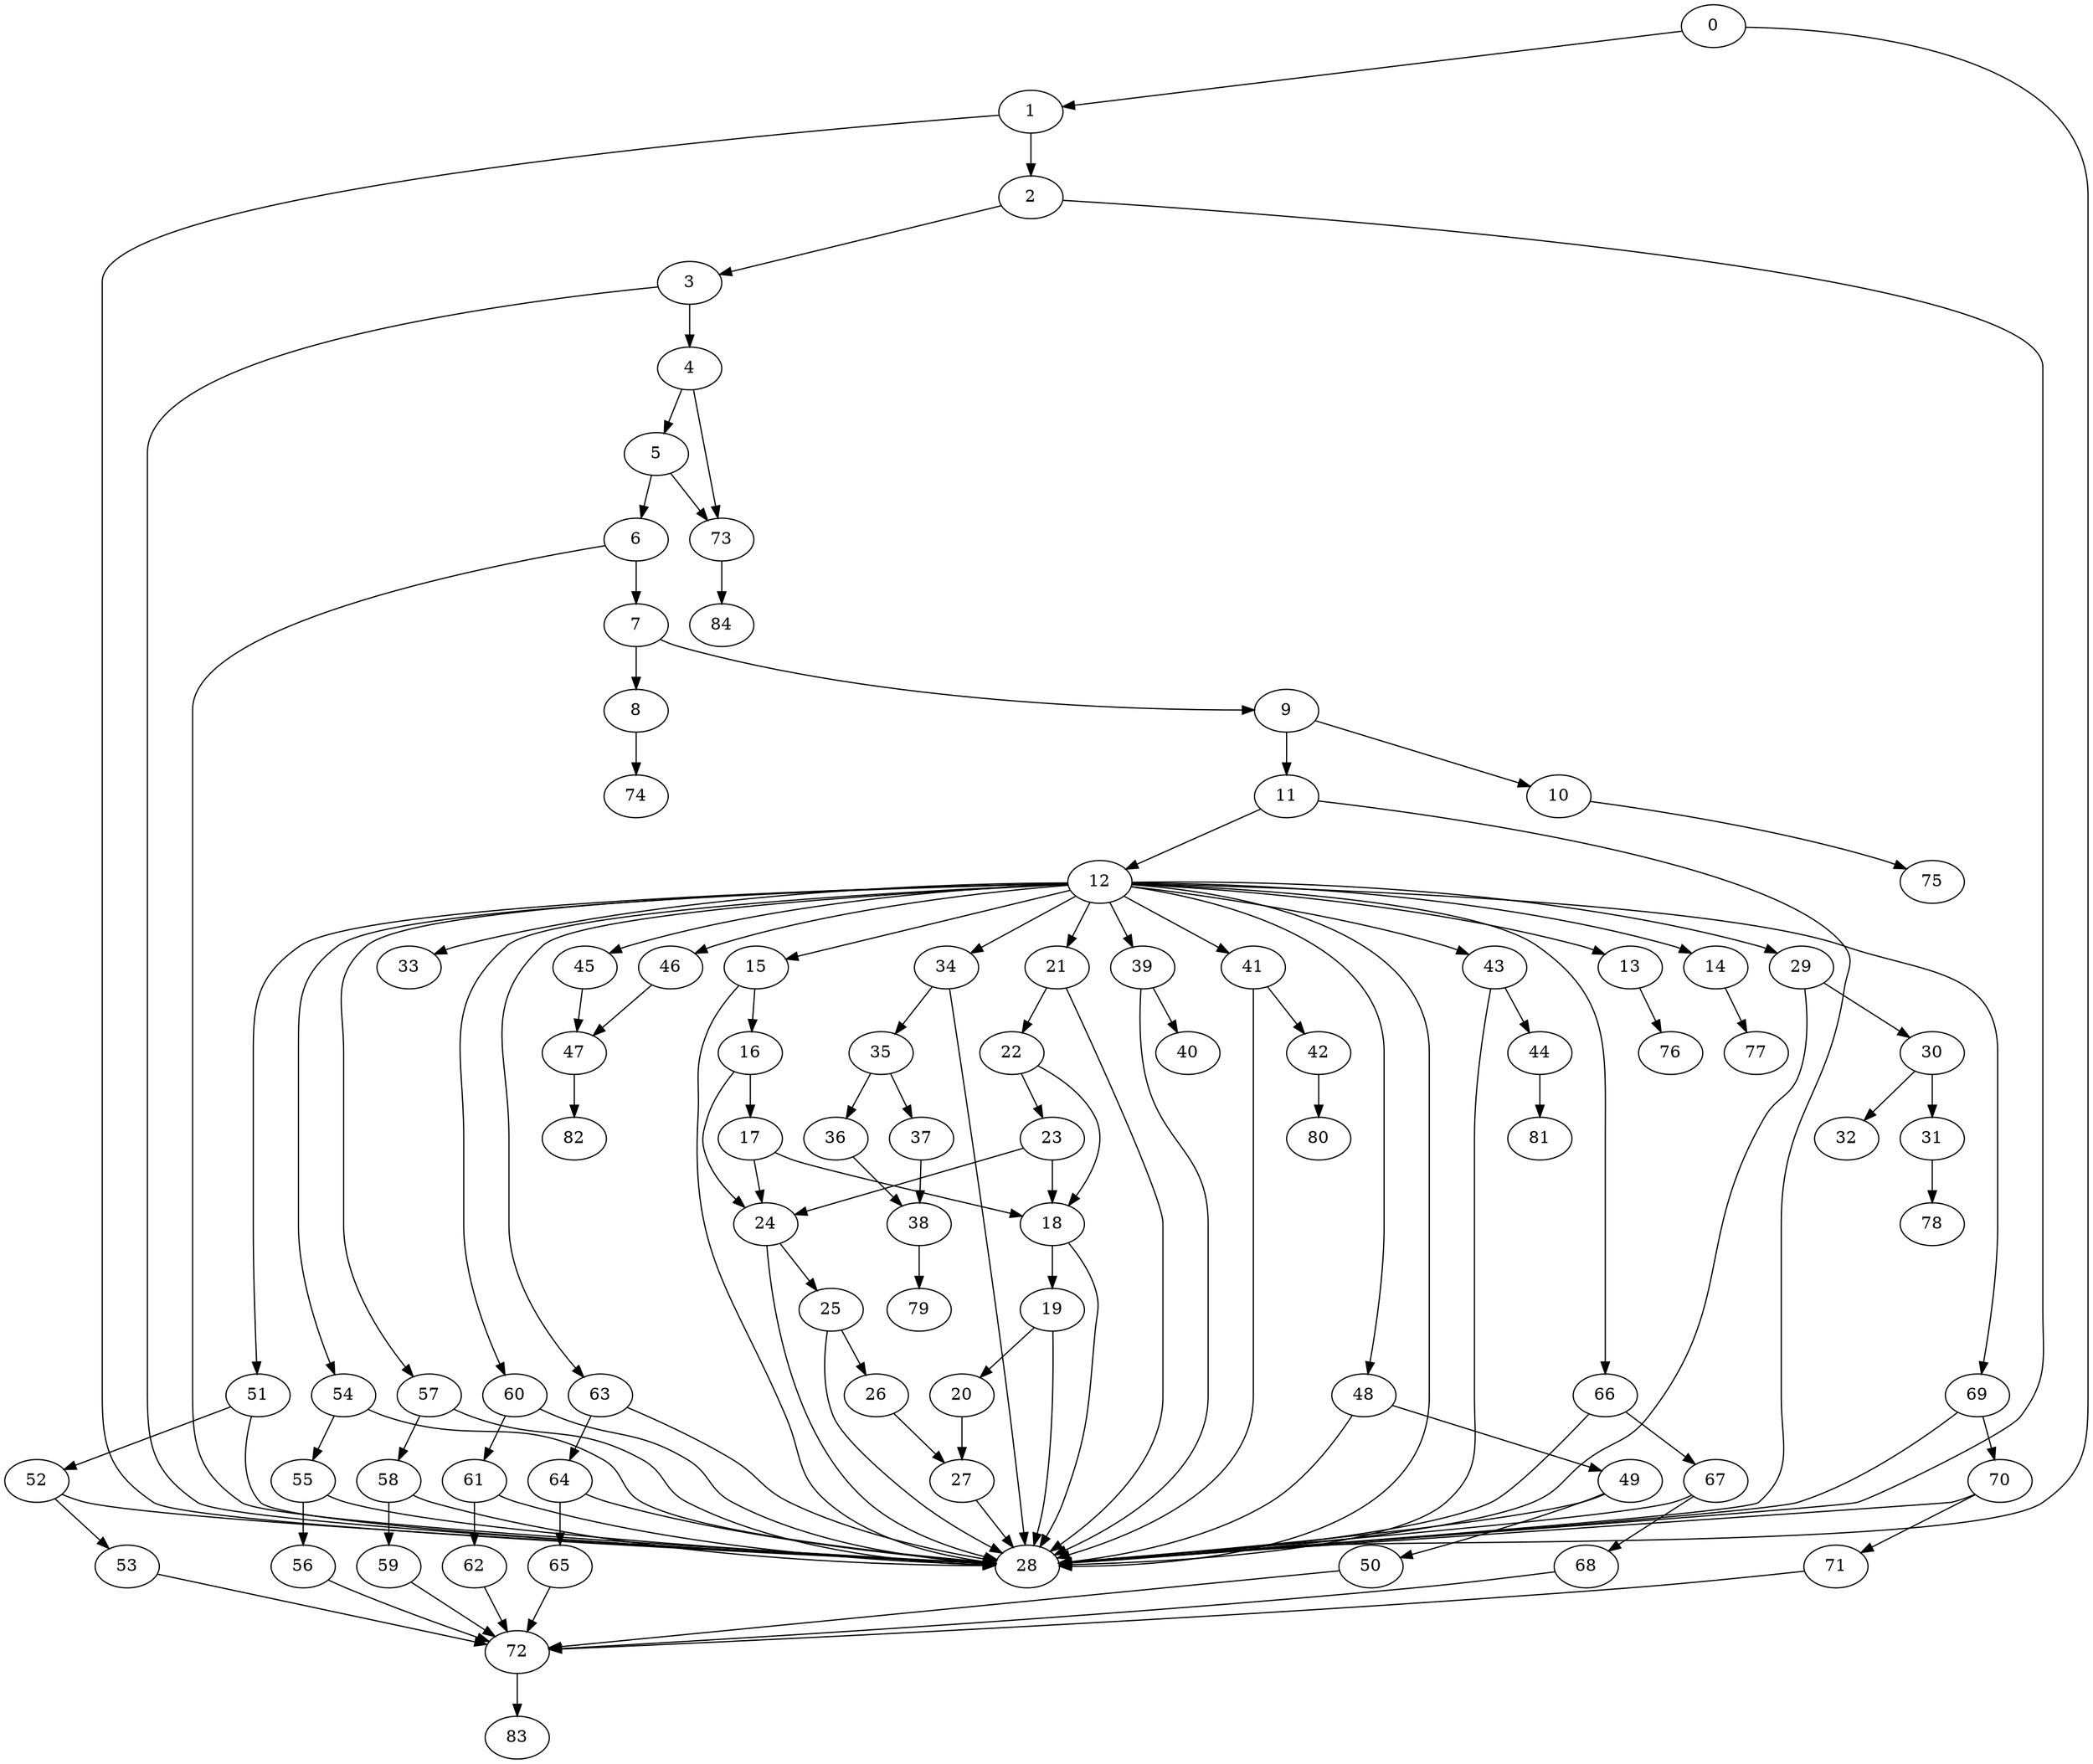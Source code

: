 digraph {
	0
	1
	2
	3
	4
	5
	6
	7
	8
	9
	10
	11
	12
	13
	14
	15
	16
	17
	18
	19
	20
	21
	22
	23
	24
	25
	26
	27
	28
	29
	30
	31
	32
	33
	34
	35
	36
	37
	38
	39
	40
	41
	42
	43
	44
	45
	46
	47
	48
	49
	50
	51
	52
	53
	54
	55
	56
	57
	58
	59
	60
	61
	62
	63
	64
	65
	66
	67
	68
	69
	70
	71
	72
	73
	74
	75
	76
	77
	78
	79
	80
	81
	82
	83
	84
	51 -> 52
	12 -> 54
	64 -> 65
	8 -> 74
	5 -> 6
	25 -> 26
	12 -> 43
	57 -> 58
	12 -> 66
	3 -> 4
	16 -> 24
	17 -> 24
	23 -> 24
	30 -> 32
	36 -> 38
	37 -> 38
	10 -> 75
	7 -> 9
	19 -> 20
	41 -> 42
	48 -> 49
	12 -> 51
	55 -> 56
	54 -> 55
	56 -> 72
	59 -> 72
	62 -> 72
	65 -> 72
	68 -> 72
	71 -> 72
	50 -> 72
	53 -> 72
	4 -> 5
	7 -> 8
	12 -> 33
	34 -> 35
	43 -> 44
	45 -> 47
	46 -> 47
	9 -> 11
	21 -> 22
	44 -> 81
	72 -> 83
	31 -> 78
	42 -> 80
	18 -> 19
	52 -> 53
	61 -> 62
	66 -> 67
	67 -> 68
	12 -> 69
	12 -> 14
	30 -> 31
	12 -> 34
	12 -> 39
	12 -> 41
	70 -> 71
	12 -> 13
	58 -> 59
	38 -> 79
	2 -> 3
	9 -> 10
	16 -> 17
	23 -> 18
	17 -> 18
	22 -> 18
	12 -> 21
	49 -> 50
	69 -> 70
	13 -> 76
	12 -> 29
	29 -> 30
	12 -> 45
	12 -> 46
	12 -> 60
	60 -> 61
	47 -> 82
	0 -> 1
	1 -> 2
	24 -> 25
	11 -> 12
	12 -> 15
	15 -> 16
	35 -> 37
	12 -> 48
	63 -> 64
	6 -> 7
	27 -> 28
	48 -> 28
	58 -> 28
	66 -> 28
	67 -> 28
	69 -> 28
	18 -> 28
	24 -> 28
	57 -> 28
	12 -> 28
	49 -> 28
	63 -> 28
	0 -> 28
	2 -> 28
	3 -> 28
	70 -> 28
	51 -> 28
	1 -> 28
	15 -> 28
	41 -> 28
	64 -> 28
	25 -> 28
	52 -> 28
	60 -> 28
	21 -> 28
	34 -> 28
	54 -> 28
	55 -> 28
	6 -> 28
	11 -> 28
	19 -> 28
	61 -> 28
	29 -> 28
	39 -> 28
	43 -> 28
	14 -> 77
	22 -> 23
	20 -> 27
	26 -> 27
	39 -> 40
	73 -> 84
	35 -> 36
	12 -> 57
	12 -> 63
	4 -> 73
	5 -> 73
}
